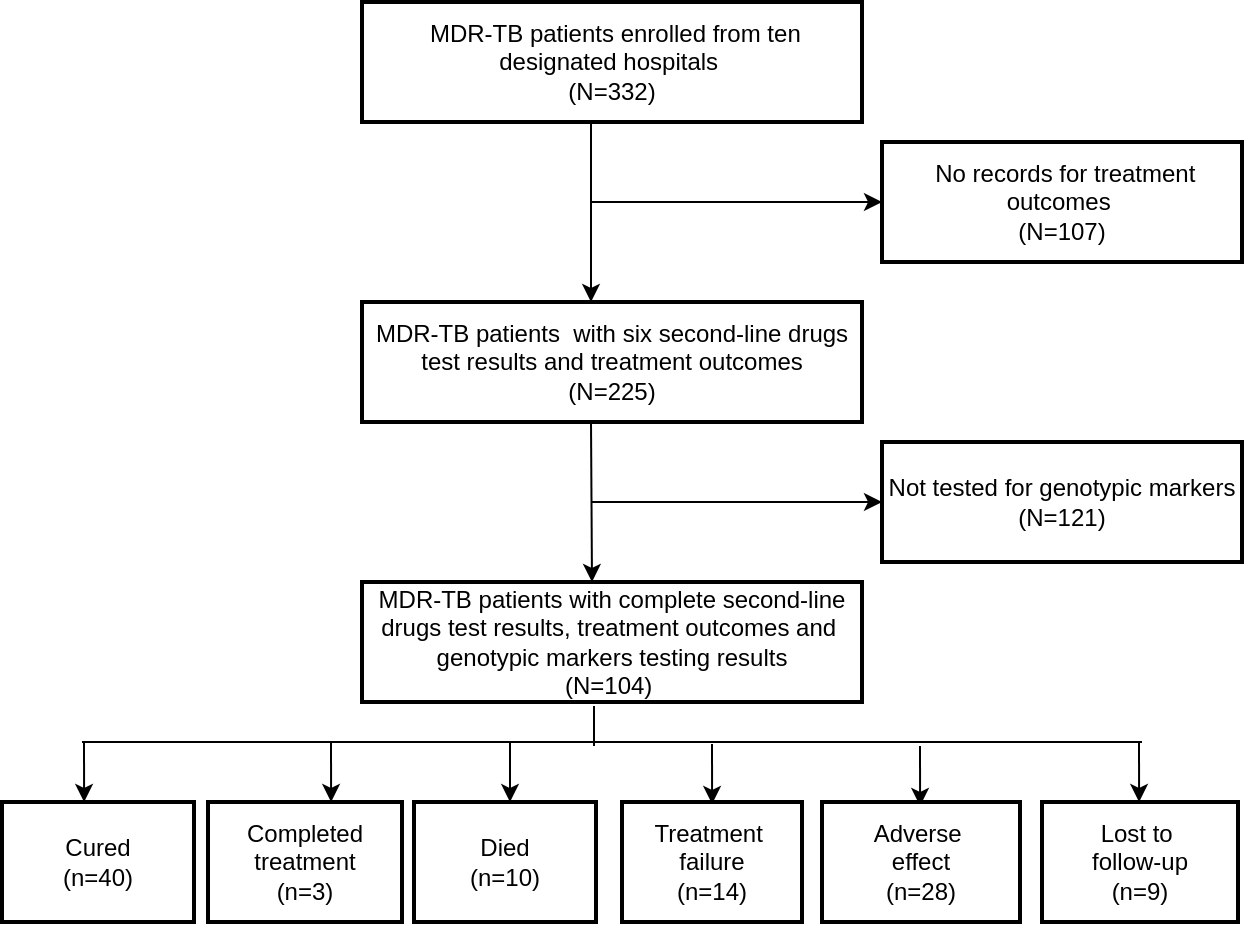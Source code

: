 <mxfile version="13.9.1" type="github"><diagram id="oLWPm3iS8LomB84mPWqb" name="第 1 页"><mxGraphModel dx="1422" dy="763" grid="1" gridSize="10" guides="1" tooltips="1" connect="1" arrows="1" fold="1" page="1" pageScale="1" pageWidth="827" pageHeight="1169" math="0" shadow="0"><root><mxCell id="0"/><mxCell id="1" parent="0"/><mxCell id="eehlW2ZwZBRmNlb-j2B5-3" value="&amp;nbsp;MDR-TB patients enrolled from ten designated hospitals&amp;nbsp;&lt;br&gt;(N=332)" style="rounded=0;whiteSpace=wrap;html=1;" parent="1" vertex="1"><mxGeometry x="250" y="230" width="250" height="60" as="geometry"/></mxCell><mxCell id="eehlW2ZwZBRmNlb-j2B5-4" value="MDR-TB patients&amp;nbsp; with six second-line drugs test results and treatment outcomes&lt;br&gt;(N=225)" style="rounded=0;whiteSpace=wrap;html=1;" parent="1" vertex="1"><mxGeometry x="250" y="380" width="250" height="60" as="geometry"/></mxCell><mxCell id="eehlW2ZwZBRmNlb-j2B5-6" value="" style="endArrow=classic;html=1;entryX=0.458;entryY=0;entryDx=0;entryDy=0;entryPerimeter=0;" parent="1" target="eehlW2ZwZBRmNlb-j2B5-4" edge="1"><mxGeometry width="50" height="50" relative="1" as="geometry"><mxPoint x="364.5" y="290" as="sourcePoint"/><mxPoint x="364.5" y="350" as="targetPoint"/></mxGeometry></mxCell><mxCell id="eehlW2ZwZBRmNlb-j2B5-8" value="MDR-TB patients with complete second-line drugs test results, treatment outcomes and&amp;nbsp;&lt;br&gt;genotypic markers testing results&lt;br&gt;(N=104)&amp;nbsp;" style="rounded=0;whiteSpace=wrap;html=1;" parent="1" vertex="1"><mxGeometry x="250" y="520" width="250" height="60" as="geometry"/></mxCell><mxCell id="eehlW2ZwZBRmNlb-j2B5-9" value="" style="endArrow=classic;html=1;" parent="1" edge="1"><mxGeometry width="50" height="50" relative="1" as="geometry"><mxPoint x="364.5" y="440" as="sourcePoint"/><mxPoint x="365" y="520" as="targetPoint"/></mxGeometry></mxCell><mxCell id="eehlW2ZwZBRmNlb-j2B5-10" value="" style="endArrow=classic;html=1;entryX=0;entryY=0.5;entryDx=0;entryDy=0;" parent="1" edge="1" target="99xK0MvFAeokTnR0Wva1-2"><mxGeometry width="50" height="50" relative="1" as="geometry"><mxPoint x="365" y="330" as="sourcePoint"/><mxPoint x="520" y="330" as="targetPoint"/></mxGeometry></mxCell><mxCell id="-1UmGFlT5DbHXxMH2hBl-4" value="" style="endArrow=classic;html=1;entryX=0;entryY=0.5;entryDx=0;entryDy=0;" parent="1" edge="1" target="99xK0MvFAeokTnR0Wva1-4"><mxGeometry width="50" height="50" relative="1" as="geometry"><mxPoint x="365" y="480" as="sourcePoint"/><mxPoint x="520" y="480" as="targetPoint"/></mxGeometry></mxCell><mxCell id="UZGbLnJe9v9i2vhHP1ty-3" value="Cured&lt;br&gt;(n=40)&lt;br&gt;" style="rounded=0;whiteSpace=wrap;html=1;strokeWidth=2;" parent="1" vertex="1"><mxGeometry x="70" y="630" width="96" height="60" as="geometry"/></mxCell><mxCell id="UZGbLnJe9v9i2vhHP1ty-4" value="Completed&lt;br&gt;treatment&lt;br&gt;(n=3)" style="rounded=0;whiteSpace=wrap;html=1;strokeWidth=2;" parent="1" vertex="1"><mxGeometry x="173" y="630" width="97" height="60" as="geometry"/></mxCell><mxCell id="UZGbLnJe9v9i2vhHP1ty-5" value="Died&lt;br&gt;(n=10)&lt;br&gt;" style="rounded=0;whiteSpace=wrap;html=1;strokeWidth=2;" parent="1" vertex="1"><mxGeometry x="276" y="630" width="91" height="60" as="geometry"/></mxCell><mxCell id="UZGbLnJe9v9i2vhHP1ty-6" value="Treatment&amp;nbsp;&lt;br&gt;failure&lt;br&gt;(n=14)" style="rounded=0;whiteSpace=wrap;html=1;strokeWidth=2;" parent="1" vertex="1"><mxGeometry x="380" y="630" width="90" height="60" as="geometry"/></mxCell><mxCell id="UZGbLnJe9v9i2vhHP1ty-7" value="Adverse&amp;nbsp;&lt;br&gt;effect&lt;br&gt;(n=28)" style="rounded=0;whiteSpace=wrap;html=1;" parent="1" vertex="1"><mxGeometry x="480" y="630" width="99" height="60" as="geometry"/></mxCell><mxCell id="UZGbLnJe9v9i2vhHP1ty-8" value="Lost to&amp;nbsp;&lt;br&gt;follow-up&lt;br&gt;(n=9)" style="rounded=0;whiteSpace=wrap;html=1;" parent="1" vertex="1"><mxGeometry x="590" y="630" width="98" height="60" as="geometry"/></mxCell><mxCell id="UZGbLnJe9v9i2vhHP1ty-9" value="" style="endArrow=none;html=1;" parent="1" edge="1"><mxGeometry width="50" height="50" relative="1" as="geometry"><mxPoint x="366" y="602" as="sourcePoint"/><mxPoint x="366" y="582" as="targetPoint"/></mxGeometry></mxCell><mxCell id="UZGbLnJe9v9i2vhHP1ty-10" value="" style="endArrow=none;html=1;" parent="1" edge="1"><mxGeometry width="50" height="50" relative="1" as="geometry"><mxPoint x="110" y="600" as="sourcePoint"/><mxPoint x="640" y="600" as="targetPoint"/></mxGeometry></mxCell><mxCell id="UZGbLnJe9v9i2vhHP1ty-12" value="" style="endArrow=classic;html=1;entryX=0.455;entryY=0;entryDx=0;entryDy=0;entryPerimeter=0;" parent="1" edge="1"><mxGeometry width="50" height="50" relative="1" as="geometry"><mxPoint x="234.5" y="600" as="sourcePoint"/><mxPoint x="234.55" y="630" as="targetPoint"/></mxGeometry></mxCell><mxCell id="UZGbLnJe9v9i2vhHP1ty-14" value="" style="endArrow=classic;html=1;entryX=0.6;entryY=0;entryDx=0;entryDy=0;entryPerimeter=0;" parent="1" edge="1"><mxGeometry width="50" height="50" relative="1" as="geometry"><mxPoint x="324" y="600" as="sourcePoint"/><mxPoint x="324" y="630" as="targetPoint"/></mxGeometry></mxCell><mxCell id="UZGbLnJe9v9i2vhHP1ty-15" value="" style="endArrow=classic;html=1;entryX=0.455;entryY=0;entryDx=0;entryDy=0;entryPerimeter=0;" parent="1" edge="1"><mxGeometry width="50" height="50" relative="1" as="geometry"><mxPoint x="425" y="601" as="sourcePoint"/><mxPoint x="425.05" y="631" as="targetPoint"/></mxGeometry></mxCell><mxCell id="UZGbLnJe9v9i2vhHP1ty-16" value="" style="endArrow=classic;html=1;entryX=0.455;entryY=0;entryDx=0;entryDy=0;entryPerimeter=0;" parent="1" edge="1"><mxGeometry width="50" height="50" relative="1" as="geometry"><mxPoint x="529" y="602" as="sourcePoint"/><mxPoint x="529.05" y="632" as="targetPoint"/></mxGeometry></mxCell><mxCell id="UZGbLnJe9v9i2vhHP1ty-17" value="" style="endArrow=classic;html=1;entryX=0.455;entryY=0;entryDx=0;entryDy=0;entryPerimeter=0;" parent="1" edge="1"><mxGeometry width="50" height="50" relative="1" as="geometry"><mxPoint x="638.5" y="600" as="sourcePoint"/><mxPoint x="638.55" y="630" as="targetPoint"/></mxGeometry></mxCell><mxCell id="UZGbLnJe9v9i2vhHP1ty-18" value="" style="endArrow=classic;html=1;entryX=0.455;entryY=0;entryDx=0;entryDy=0;entryPerimeter=0;" parent="1" edge="1"><mxGeometry width="50" height="50" relative="1" as="geometry"><mxPoint x="111" y="600" as="sourcePoint"/><mxPoint x="111.05" y="630" as="targetPoint"/></mxGeometry></mxCell><mxCell id="99xK0MvFAeokTnR0Wva1-1" value="&amp;nbsp;MDR-TB patients enrolled from ten designated hospitals&amp;nbsp;&lt;br&gt;(N=332)" style="rounded=0;whiteSpace=wrap;html=1;strokeWidth=2;" vertex="1" parent="1"><mxGeometry x="250" y="230" width="250" height="60" as="geometry"/></mxCell><mxCell id="99xK0MvFAeokTnR0Wva1-2" value="&amp;nbsp;No records for treatment outcomes&amp;nbsp;&lt;br&gt;(N=107)" style="rounded=0;whiteSpace=wrap;html=1;strokeWidth=2;" vertex="1" parent="1"><mxGeometry x="510" y="300" width="180" height="60" as="geometry"/></mxCell><mxCell id="99xK0MvFAeokTnR0Wva1-3" value="MDR-TB patients&amp;nbsp; with six second-line drugs test results and treatment outcomes&lt;br&gt;(N=225)" style="rounded=0;whiteSpace=wrap;html=1;strokeWidth=2;" vertex="1" parent="1"><mxGeometry x="250" y="380" width="250" height="60" as="geometry"/></mxCell><mxCell id="99xK0MvFAeokTnR0Wva1-4" value="Not tested for genotypic markers&lt;br&gt;(N=121)" style="rounded=0;whiteSpace=wrap;html=1;strokeWidth=2;" vertex="1" parent="1"><mxGeometry x="510" y="450" width="180" height="60" as="geometry"/></mxCell><mxCell id="99xK0MvFAeokTnR0Wva1-5" value="MDR-TB patients with complete second-line drugs test results, treatment outcomes and&amp;nbsp;&lt;br&gt;genotypic markers testing results&lt;br&gt;(N=104)&amp;nbsp;" style="rounded=0;whiteSpace=wrap;html=1;strokeWidth=2;" vertex="1" parent="1"><mxGeometry x="250" y="520" width="250" height="60" as="geometry"/></mxCell><mxCell id="99xK0MvFAeokTnR0Wva1-6" value="Adverse&amp;nbsp;&lt;br&gt;effect&lt;br&gt;(n=28)" style="rounded=0;whiteSpace=wrap;html=1;strokeWidth=2;" vertex="1" parent="1"><mxGeometry x="480" y="630" width="99" height="60" as="geometry"/></mxCell><mxCell id="99xK0MvFAeokTnR0Wva1-7" value="Lost to&amp;nbsp;&lt;br&gt;follow-up&lt;br&gt;(n=9)" style="rounded=0;whiteSpace=wrap;html=1;strokeWidth=2;" vertex="1" parent="1"><mxGeometry x="590" y="630" width="98" height="60" as="geometry"/></mxCell></root></mxGraphModel></diagram></mxfile>